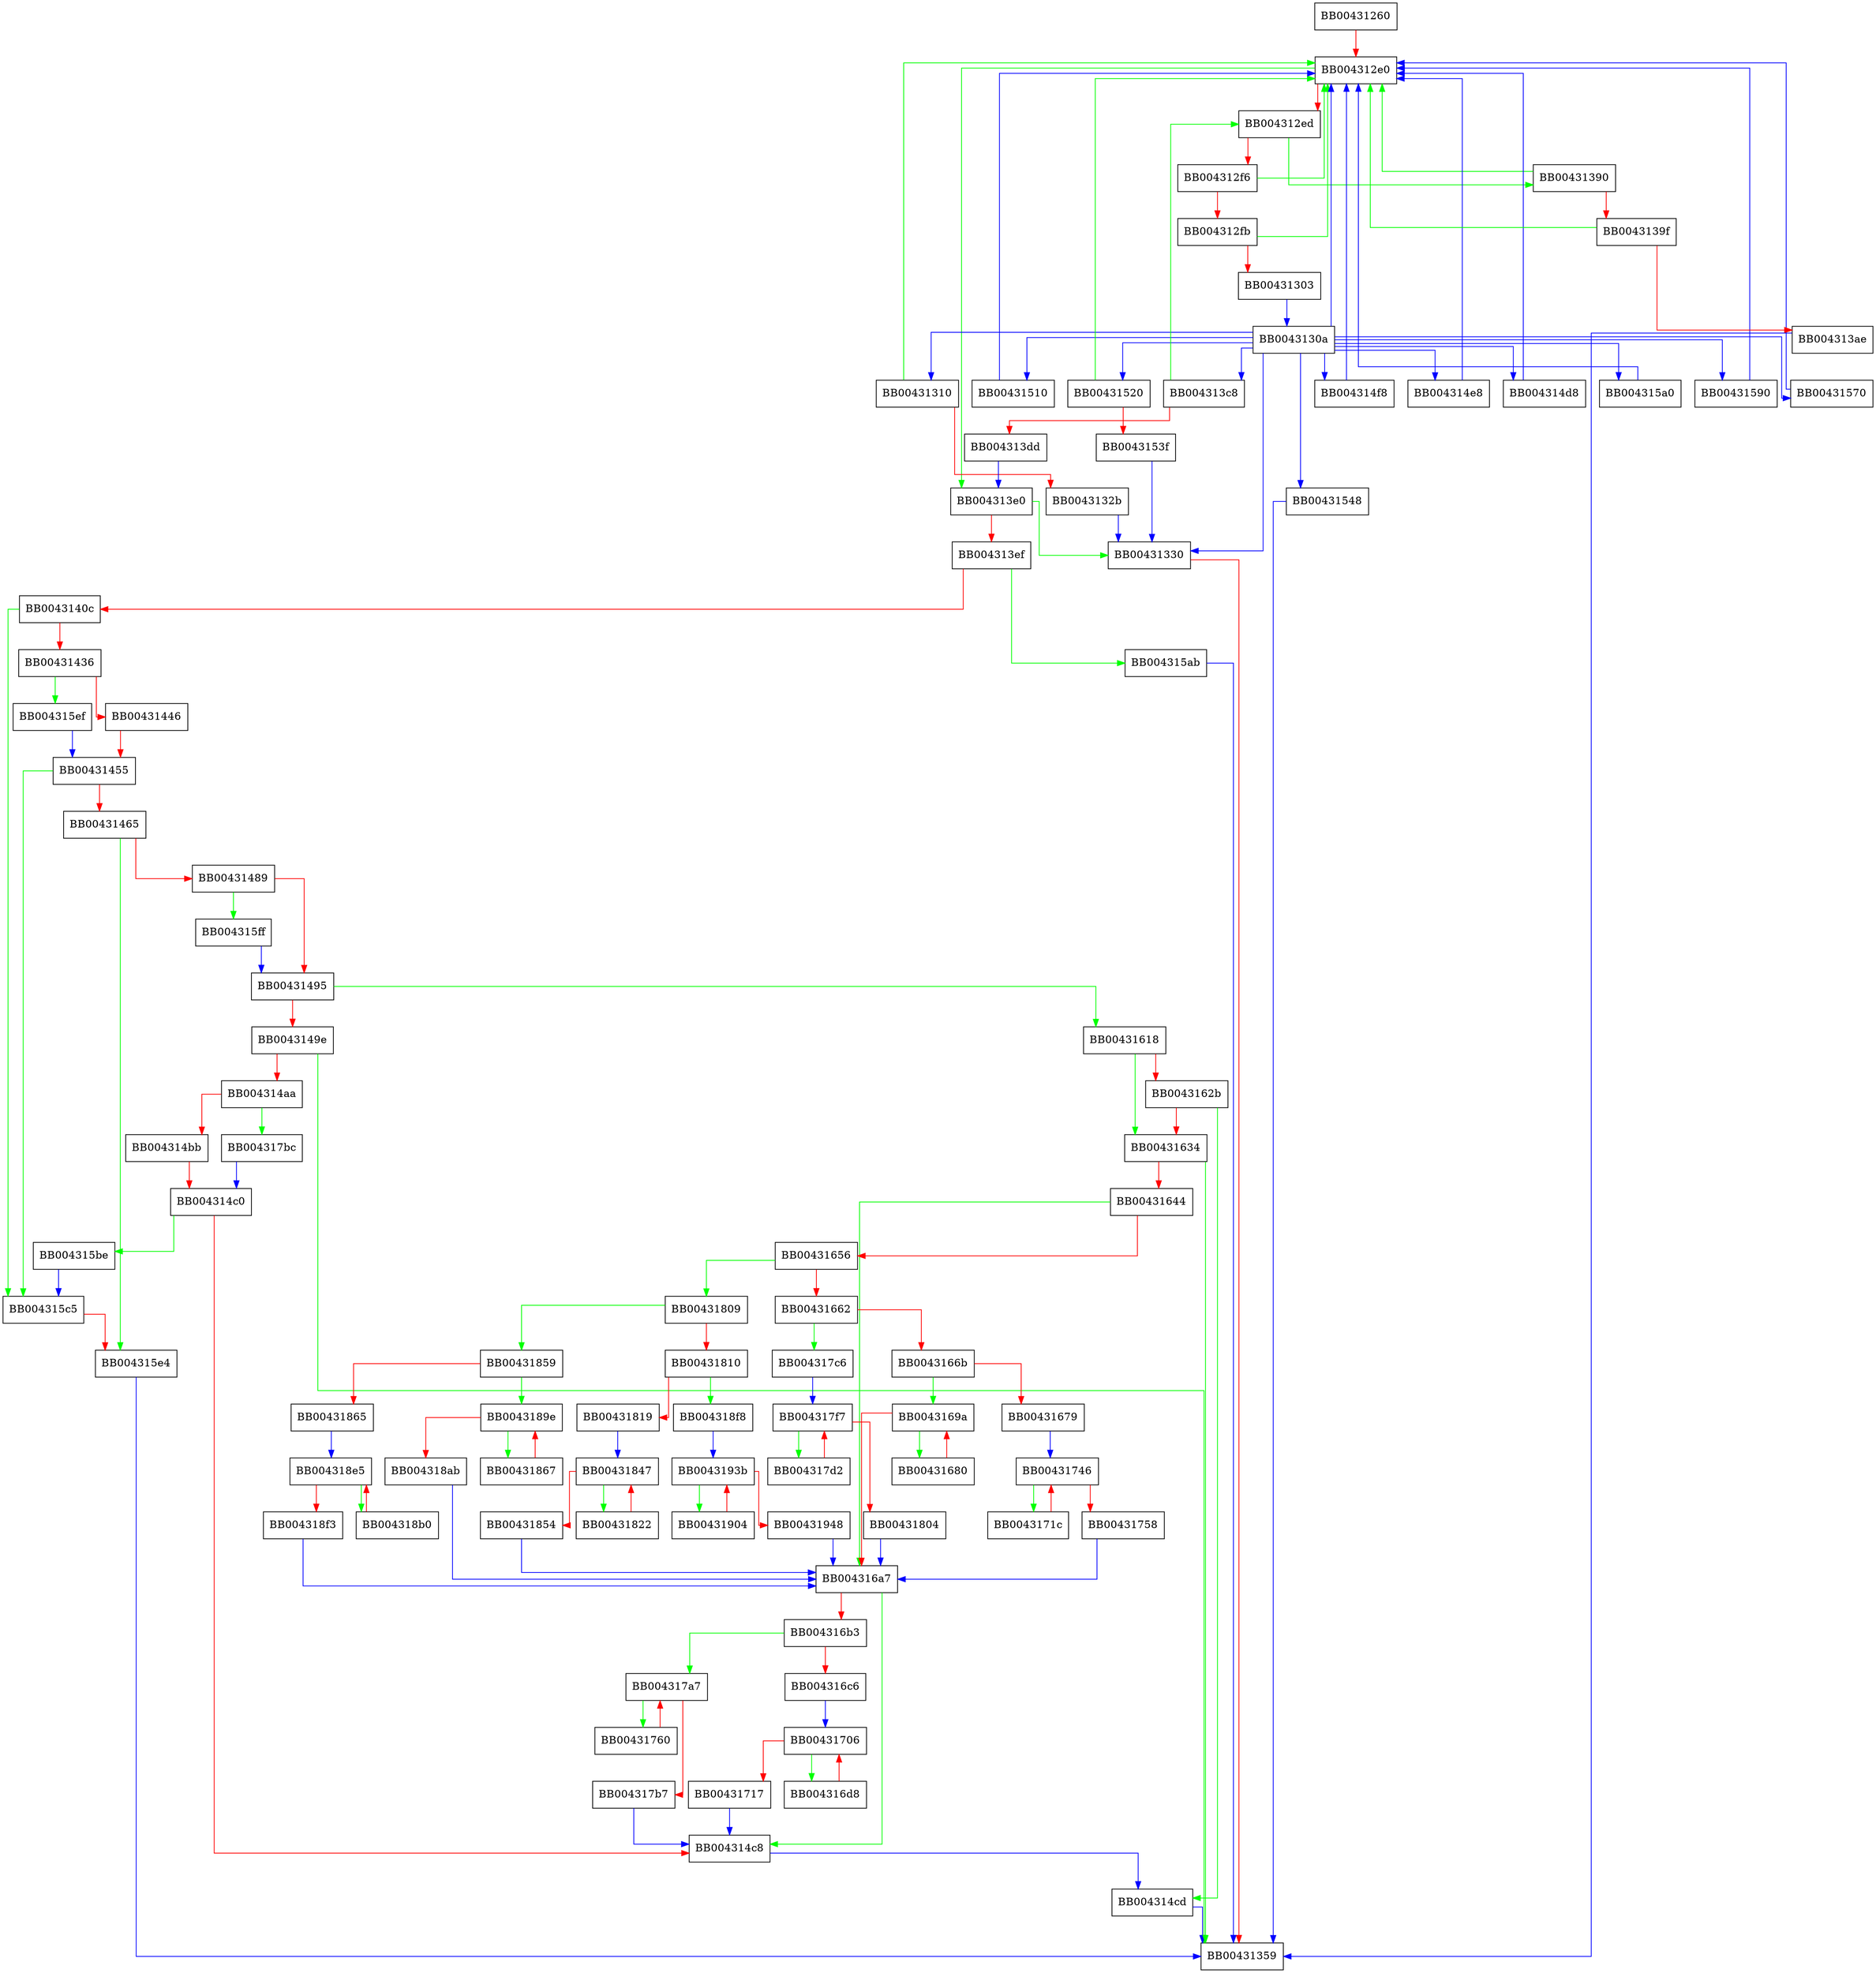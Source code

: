 digraph pkcs7_main {
  node [shape="box"];
  graph [splines=ortho];
  BB00431260 -> BB004312e0 [color="red"];
  BB004312e0 -> BB004313e0 [color="green"];
  BB004312e0 -> BB004312ed [color="red"];
  BB004312ed -> BB00431390 [color="green"];
  BB004312ed -> BB004312f6 [color="red"];
  BB004312f6 -> BB004312e0 [color="green"];
  BB004312f6 -> BB004312fb [color="red"];
  BB004312fb -> BB004312e0 [color="green"];
  BB004312fb -> BB00431303 [color="red"];
  BB00431303 -> BB0043130a [color="blue"];
  BB0043130a -> BB00431330 [color="blue"];
  BB0043130a -> BB004312e0 [color="blue"];
  BB0043130a -> BB00431548 [color="blue"];
  BB0043130a -> BB00431310 [color="blue"];
  BB0043130a -> BB00431520 [color="blue"];
  BB0043130a -> BB00431510 [color="blue"];
  BB0043130a -> BB004314f8 [color="blue"];
  BB0043130a -> BB004314e8 [color="blue"];
  BB0043130a -> BB004314d8 [color="blue"];
  BB0043130a -> BB004313c8 [color="blue"];
  BB0043130a -> BB004315a0 [color="blue"];
  BB0043130a -> BB00431590 [color="blue"];
  BB0043130a -> BB00431570 [color="blue"];
  BB00431310 -> BB004312e0 [color="green"];
  BB00431310 -> BB0043132b [color="red"];
  BB0043132b -> BB00431330 [color="blue"];
  BB00431330 -> BB00431359 [color="red"];
  BB00431390 -> BB004312e0 [color="green"];
  BB00431390 -> BB0043139f [color="red"];
  BB0043139f -> BB004312e0 [color="green"];
  BB0043139f -> BB004313ae [color="red"];
  BB004313ae -> BB00431359 [color="blue"];
  BB004313c8 -> BB004312ed [color="green"];
  BB004313c8 -> BB004313dd [color="red"];
  BB004313dd -> BB004313e0 [color="blue"];
  BB004313e0 -> BB00431330 [color="green"];
  BB004313e0 -> BB004313ef [color="red"];
  BB004313ef -> BB004315ab [color="green"];
  BB004313ef -> BB0043140c [color="red"];
  BB0043140c -> BB004315c5 [color="green"];
  BB0043140c -> BB00431436 [color="red"];
  BB00431436 -> BB004315ef [color="green"];
  BB00431436 -> BB00431446 [color="red"];
  BB00431446 -> BB00431455 [color="red"];
  BB00431455 -> BB004315c5 [color="green"];
  BB00431455 -> BB00431465 [color="red"];
  BB00431465 -> BB004315e4 [color="green"];
  BB00431465 -> BB00431489 [color="red"];
  BB00431489 -> BB004315ff [color="green"];
  BB00431489 -> BB00431495 [color="red"];
  BB00431495 -> BB00431618 [color="green"];
  BB00431495 -> BB0043149e [color="red"];
  BB0043149e -> BB00431359 [color="green"];
  BB0043149e -> BB004314aa [color="red"];
  BB004314aa -> BB004317bc [color="green"];
  BB004314aa -> BB004314bb [color="red"];
  BB004314bb -> BB004314c0 [color="red"];
  BB004314c0 -> BB004315be [color="green"];
  BB004314c0 -> BB004314c8 [color="red"];
  BB004314c8 -> BB004314cd [color="blue"];
  BB004314cd -> BB00431359 [color="blue"];
  BB004314d8 -> BB004312e0 [color="blue"];
  BB004314e8 -> BB004312e0 [color="blue"];
  BB004314f8 -> BB004312e0 [color="blue"];
  BB00431510 -> BB004312e0 [color="blue"];
  BB00431520 -> BB004312e0 [color="green"];
  BB00431520 -> BB0043153f [color="red"];
  BB0043153f -> BB00431330 [color="blue"];
  BB00431548 -> BB00431359 [color="blue"];
  BB00431570 -> BB004312e0 [color="blue"];
  BB00431590 -> BB004312e0 [color="blue"];
  BB004315a0 -> BB004312e0 [color="blue"];
  BB004315ab -> BB00431359 [color="blue"];
  BB004315be -> BB004315c5 [color="blue"];
  BB004315c5 -> BB004315e4 [color="red"];
  BB004315e4 -> BB00431359 [color="blue"];
  BB004315ef -> BB00431455 [color="blue"];
  BB004315ff -> BB00431495 [color="blue"];
  BB00431618 -> BB00431634 [color="green"];
  BB00431618 -> BB0043162b [color="red"];
  BB0043162b -> BB004314cd [color="green"];
  BB0043162b -> BB00431634 [color="red"];
  BB00431634 -> BB00431359 [color="green"];
  BB00431634 -> BB00431644 [color="red"];
  BB00431644 -> BB004316a7 [color="green"];
  BB00431644 -> BB00431656 [color="red"];
  BB00431656 -> BB00431809 [color="green"];
  BB00431656 -> BB00431662 [color="red"];
  BB00431662 -> BB004317c6 [color="green"];
  BB00431662 -> BB0043166b [color="red"];
  BB0043166b -> BB0043169a [color="green"];
  BB0043166b -> BB00431679 [color="red"];
  BB00431679 -> BB00431746 [color="blue"];
  BB00431680 -> BB0043169a [color="red"];
  BB0043169a -> BB00431680 [color="green"];
  BB0043169a -> BB004316a7 [color="red"];
  BB004316a7 -> BB004314c8 [color="green"];
  BB004316a7 -> BB004316b3 [color="red"];
  BB004316b3 -> BB004317a7 [color="green"];
  BB004316b3 -> BB004316c6 [color="red"];
  BB004316c6 -> BB00431706 [color="blue"];
  BB004316d8 -> BB00431706 [color="red"];
  BB00431706 -> BB004316d8 [color="green"];
  BB00431706 -> BB00431717 [color="red"];
  BB00431717 -> BB004314c8 [color="blue"];
  BB0043171c -> BB00431746 [color="red"];
  BB00431746 -> BB0043171c [color="green"];
  BB00431746 -> BB00431758 [color="red"];
  BB00431758 -> BB004316a7 [color="blue"];
  BB00431760 -> BB004317a7 [color="red"];
  BB004317a7 -> BB00431760 [color="green"];
  BB004317a7 -> BB004317b7 [color="red"];
  BB004317b7 -> BB004314c8 [color="blue"];
  BB004317bc -> BB004314c0 [color="blue"];
  BB004317c6 -> BB004317f7 [color="blue"];
  BB004317d2 -> BB004317f7 [color="red"];
  BB004317f7 -> BB004317d2 [color="green"];
  BB004317f7 -> BB00431804 [color="red"];
  BB00431804 -> BB004316a7 [color="blue"];
  BB00431809 -> BB00431859 [color="green"];
  BB00431809 -> BB00431810 [color="red"];
  BB00431810 -> BB004318f8 [color="green"];
  BB00431810 -> BB00431819 [color="red"];
  BB00431819 -> BB00431847 [color="blue"];
  BB00431822 -> BB00431847 [color="red"];
  BB00431847 -> BB00431822 [color="green"];
  BB00431847 -> BB00431854 [color="red"];
  BB00431854 -> BB004316a7 [color="blue"];
  BB00431859 -> BB0043189e [color="green"];
  BB00431859 -> BB00431865 [color="red"];
  BB00431865 -> BB004318e5 [color="blue"];
  BB00431867 -> BB0043189e [color="red"];
  BB0043189e -> BB00431867 [color="green"];
  BB0043189e -> BB004318ab [color="red"];
  BB004318ab -> BB004316a7 [color="blue"];
  BB004318b0 -> BB004318e5 [color="red"];
  BB004318e5 -> BB004318b0 [color="green"];
  BB004318e5 -> BB004318f3 [color="red"];
  BB004318f3 -> BB004316a7 [color="blue"];
  BB004318f8 -> BB0043193b [color="blue"];
  BB00431904 -> BB0043193b [color="red"];
  BB0043193b -> BB00431904 [color="green"];
  BB0043193b -> BB00431948 [color="red"];
  BB00431948 -> BB004316a7 [color="blue"];
}